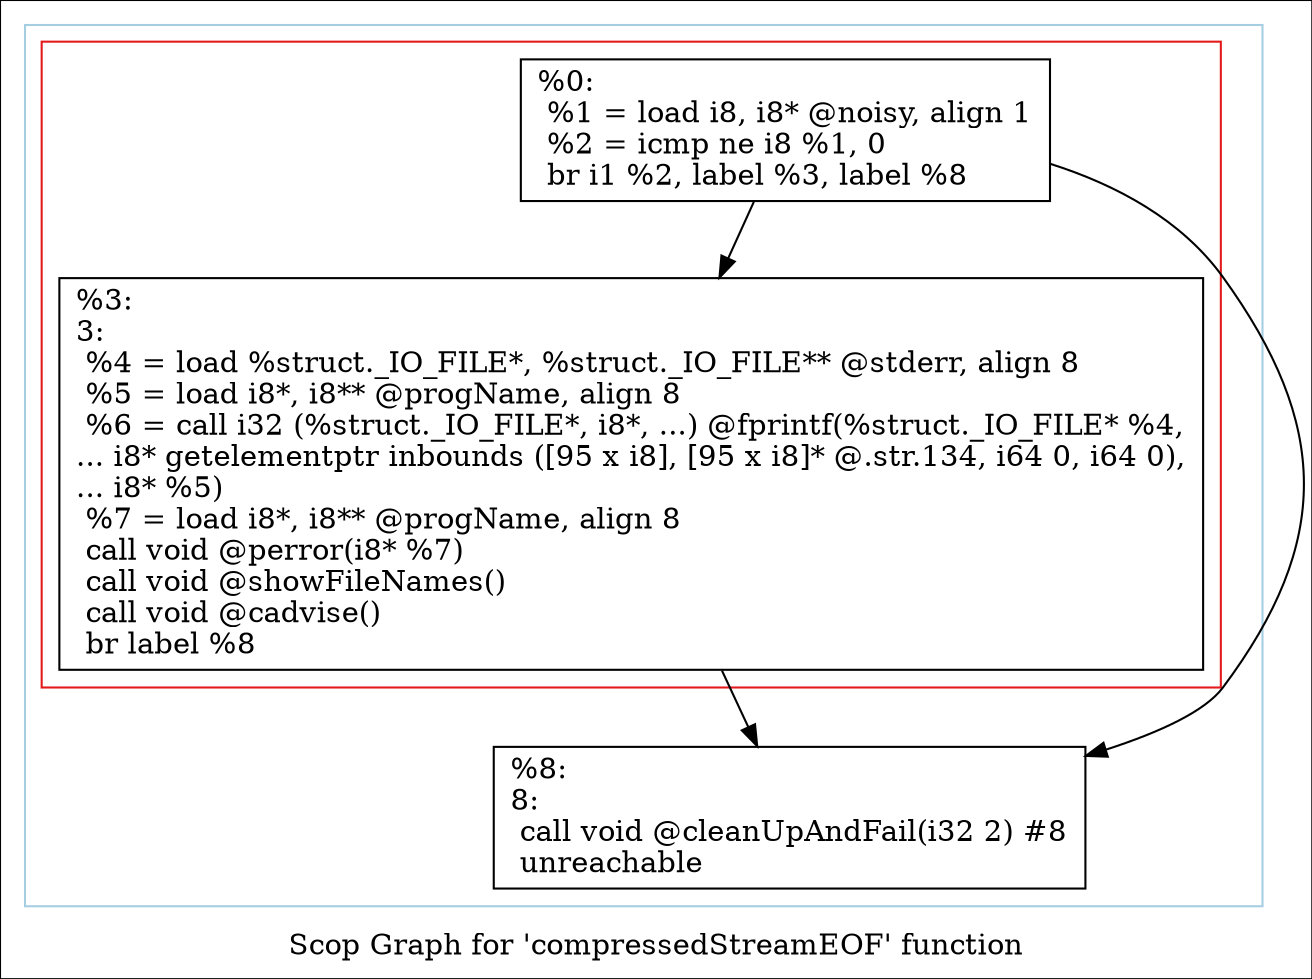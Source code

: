 digraph "Scop Graph for 'compressedStreamEOF' function" {
	label="Scop Graph for 'compressedStreamEOF' function";

	Node0x282ca80 [shape=record,label="{%0:\l  %1 = load i8, i8* @noisy, align 1\l  %2 = icmp ne i8 %1, 0\l  br i1 %2, label %3, label %8\l}"];
	Node0x282ca80 -> Node0x28c7660;
	Node0x282ca80 -> Node0x281c0c0;
	Node0x28c7660 [shape=record,label="{%3:\l3:                                                \l  %4 = load %struct._IO_FILE*, %struct._IO_FILE** @stderr, align 8\l  %5 = load i8*, i8** @progName, align 8\l  %6 = call i32 (%struct._IO_FILE*, i8*, ...) @fprintf(%struct._IO_FILE* %4,\l... i8* getelementptr inbounds ([95 x i8], [95 x i8]* @.str.134, i64 0, i64 0),\l... i8* %5)\l  %7 = load i8*, i8** @progName, align 8\l  call void @perror(i8* %7)\l  call void @showFileNames()\l  call void @cadvise()\l  br label %8\l}"];
	Node0x28c7660 -> Node0x281c0c0;
	Node0x281c0c0 [shape=record,label="{%8:\l8:                                                \l  call void @cleanUpAndFail(i32 2) #8\l  unreachable\l}"];
	colorscheme = "paired12"
        subgraph cluster_0x292a4f0 {
          label = "";
          style = solid;
          color = 1
          subgraph cluster_0x2931ea0 {
            label = "";
            style = solid;
            color = 6
            Node0x282ca80;
            Node0x28c7660;
          }
          Node0x281c0c0;
        }
}
